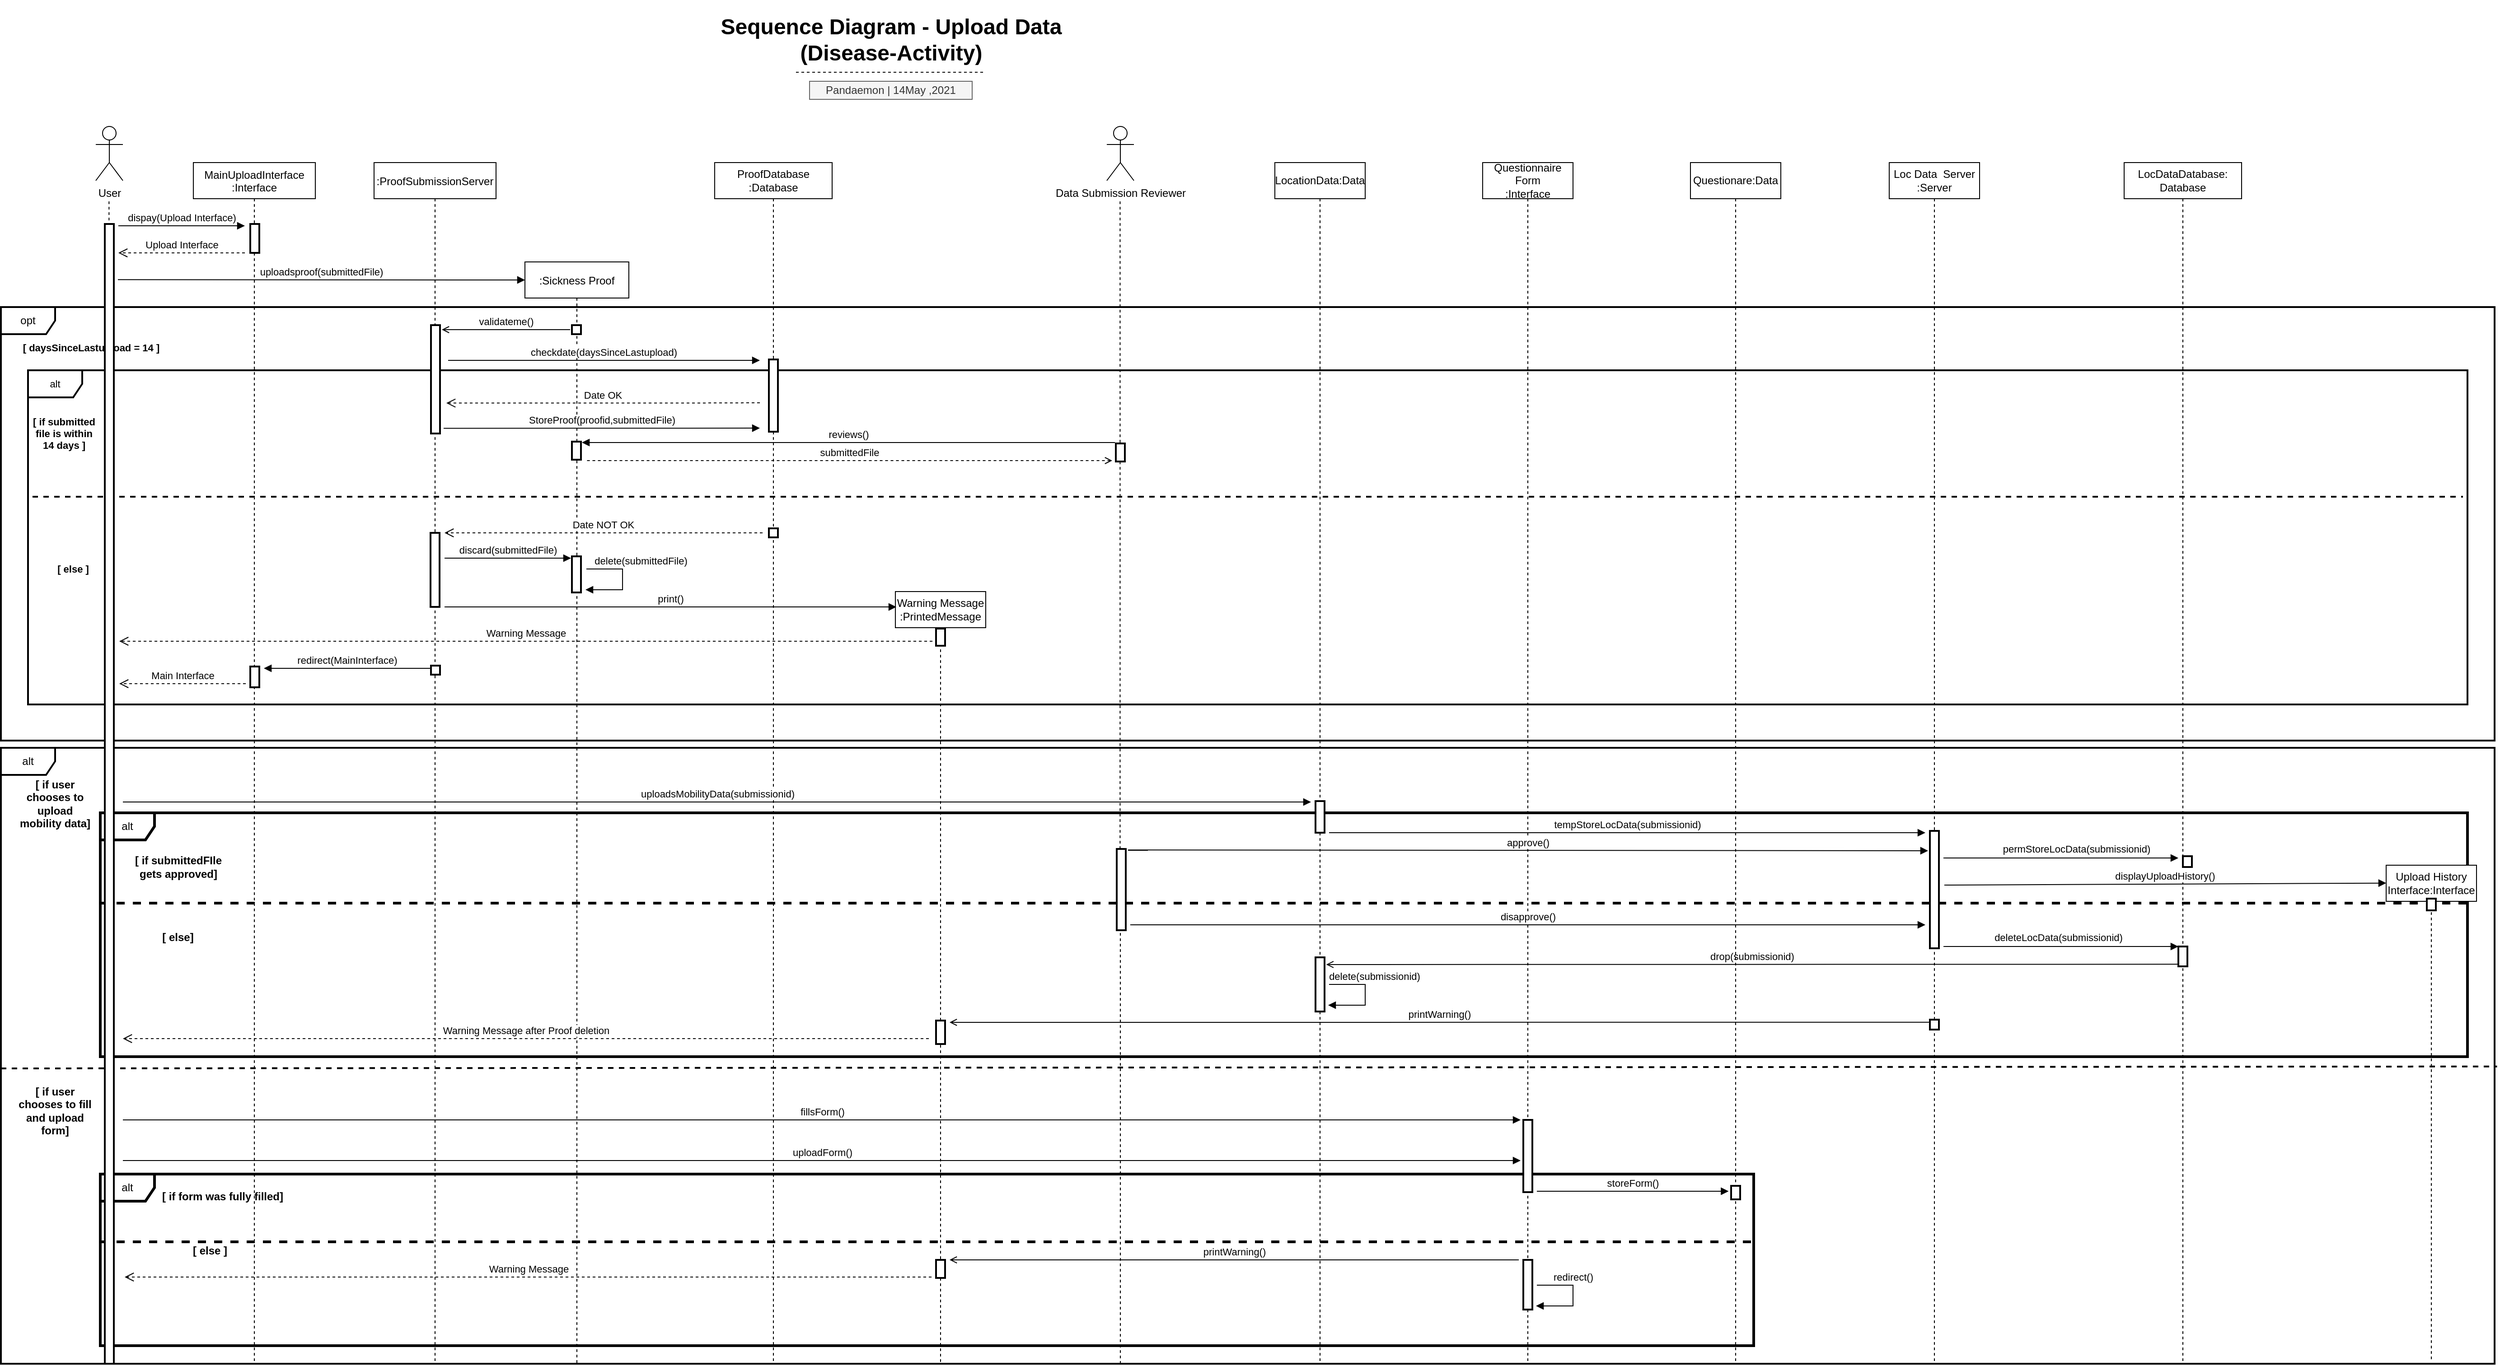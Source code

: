 <mxfile version="14.7.0" type="device"><diagram id="kgpKYQtTHZ0yAKxKKP6v" name="Page-1"><mxGraphModel dx="2912" dy="1132" grid="1" gridSize="10" guides="1" tooltips="1" connect="1" arrows="1" fold="1" page="1" pageScale="1" pageWidth="850" pageHeight="1100" math="0" shadow="0"><root><mxCell id="0"/><mxCell id="1" parent="0"/><mxCell id="XawwfjMC9c3n324ldC9J-10" value="&lt;span style=&quot;font-size: 11px ; background-color: rgb(255 , 255 , 255)&quot;&gt;permStoreLocData(submissionid&lt;/span&gt;&lt;span style=&quot;font-size: 11px ; background-color: rgb(255 , 255 , 255)&quot;&gt;)&lt;/span&gt;" style="text;html=1;strokeColor=none;fillColor=none;align=center;verticalAlign=middle;whiteSpace=wrap;rounded=0;" parent="1" vertex="1"><mxGeometry x="1590" y="940" width="295" height="40" as="geometry"/></mxCell><mxCell id="XawwfjMC9c3n324ldC9J-43" value="alt" style="shape=umlFrame;whiteSpace=wrap;html=1;strokeWidth=2;" parent="1" vertex="1"><mxGeometry x="-560" y="848" width="2760" height="682" as="geometry"/></mxCell><mxCell id="Om-rAoznsVqeF17_8Hrn-14" value="opt" style="shape=umlFrame;whiteSpace=wrap;html=1;rounded=0;gradientColor=none;strokeWidth=2;" parent="1" vertex="1"><mxGeometry x="-560" y="360" width="2760" height="480" as="geometry"/></mxCell><mxCell id="Om-rAoznsVqeF17_8Hrn-26" value="alt" style="shape=umlFrame;whiteSpace=wrap;html=1;rounded=0;fontSize=11;gradientColor=none;strokeWidth=2;" parent="1" vertex="1"><mxGeometry x="-530" y="430" width="2700" height="370" as="geometry"/></mxCell><mxCell id="XawwfjMC9c3n324ldC9J-33" value="alt" style="shape=umlFrame;whiteSpace=wrap;html=1;strokeWidth=3;" parent="1" vertex="1"><mxGeometry x="-450" y="1320" width="1830" height="190" as="geometry"/></mxCell><mxCell id="XawwfjMC9c3n324ldC9J-15" value="alt" style="shape=umlFrame;whiteSpace=wrap;html=1;strokeWidth=3;" parent="1" vertex="1"><mxGeometry x="-450" y="920" width="2620" height="270" as="geometry"/></mxCell><mxCell id="Om-rAoznsVqeF17_8Hrn-8" value="ProofDatabase&lt;br&gt;:Database" style="shape=umlLifeline;perimeter=lifelinePerimeter;whiteSpace=wrap;html=1;container=1;collapsible=0;recursiveResize=0;outlineConnect=0;labelBorderColor=none;rounded=0;" parent="1" vertex="1"><mxGeometry x="230" y="200" width="130" height="1330" as="geometry"/></mxCell><mxCell id="8zk-UXb6QNLfn9O3pxfj-10" value="" style="html=1;points=[];perimeter=orthogonalPerimeter;strokeWidth=2;" parent="Om-rAoznsVqeF17_8Hrn-8" vertex="1"><mxGeometry x="60" y="218" width="10" height="80" as="geometry"/></mxCell><mxCell id="3nuBFxr9cyL0pnOWT2aG-1" value="MainUploadInterface&#10;:Interface" style="shape=umlLifeline;perimeter=lifelinePerimeter;container=0;collapsible=0;recursiveResize=0;rounded=0;shadow=0;strokeWidth=1;" parent="1" vertex="1"><mxGeometry x="-347" y="200" width="135" height="1330" as="geometry"/></mxCell><mxCell id="3nuBFxr9cyL0pnOWT2aG-5" value=":Sickness Proof" style="shape=umlLifeline;perimeter=lifelinePerimeter;container=0;collapsible=0;recursiveResize=0;rounded=0;shadow=0;strokeWidth=1;" parent="1" vertex="1"><mxGeometry x="20" y="310" width="115" height="1220" as="geometry"/></mxCell><mxCell id="3nuBFxr9cyL0pnOWT2aG-7" value="Date OK" style="verticalAlign=bottom;endArrow=open;dashed=1;endSize=8;shadow=0;strokeWidth=1;" parent="1" edge="1"><mxGeometry relative="1" as="geometry"><mxPoint x="-67" y="466.31" as="targetPoint"/><mxPoint x="280" y="466" as="sourcePoint"/><Array as="points"><mxPoint x="183" y="466.31"/></Array></mxGeometry></mxCell><mxCell id="yswF-XRlM-i2mDEN6N3y-1" value="&lt;h1&gt;Sequence Diagram - Upload Data (Disease-Activity)&lt;/h1&gt;" style="text;html=1;strokeColor=none;fillColor=none;spacing=5;spacingTop=-20;whiteSpace=wrap;overflow=hidden;rounded=0;fontFamily=Helvetica;align=center;" parent="1" vertex="1"><mxGeometry x="178" y="30" width="495" height="120" as="geometry"/></mxCell><mxCell id="yswF-XRlM-i2mDEN6N3y-2" value="Pandaemon | 14May ,2021" style="text;html=1;strokeColor=#666666;fillColor=#f5f5f5;align=center;verticalAlign=middle;whiteSpace=wrap;rounded=0;fontFamily=Helvetica;fontStyle=0;fontColor=#333333;" parent="1" vertex="1"><mxGeometry x="335" y="110" width="180" height="20" as="geometry"/></mxCell><mxCell id="yswF-XRlM-i2mDEN6N3y-3" value="" style="endArrow=none;dashed=1;html=1;fontFamily=Helvetica;" parent="1" edge="1"><mxGeometry width="50" height="50" relative="1" as="geometry"><mxPoint x="320" y="100" as="sourcePoint"/><mxPoint x="530" y="100" as="targetPoint"/></mxGeometry></mxCell><mxCell id="yswF-XRlM-i2mDEN6N3y-4" value="User" style="shape=umlActor;verticalLabelPosition=bottom;verticalAlign=top;html=1;outlineConnect=0;" parent="1" vertex="1"><mxGeometry x="-455" y="160" width="30" height="60" as="geometry"/></mxCell><mxCell id="yswF-XRlM-i2mDEN6N3y-5" value="" style="endArrow=none;dashed=1;html=1;" parent="1" edge="1"><mxGeometry width="50" height="50" relative="1" as="geometry"><mxPoint x="-440" y="1530" as="sourcePoint"/><mxPoint x="-440.34" y="240" as="targetPoint"/></mxGeometry></mxCell><mxCell id="Om-rAoznsVqeF17_8Hrn-1" value="Questionnaire Form&lt;br&gt;:Interface" style="shape=umlLifeline;perimeter=lifelinePerimeter;whiteSpace=wrap;html=1;container=1;collapsible=0;recursiveResize=0;outlineConnect=0;" parent="1" vertex="1"><mxGeometry x="1080" y="200" width="100" height="1330" as="geometry"/></mxCell><mxCell id="8zk-UXb6QNLfn9O3pxfj-23" value="" style="html=1;points=[];perimeter=orthogonalPerimeter;strokeWidth=2;" parent="Om-rAoznsVqeF17_8Hrn-1" vertex="1"><mxGeometry x="45" y="1060" width="10" height="80" as="geometry"/></mxCell><mxCell id="8zk-UXb6QNLfn9O3pxfj-24" value="" style="html=1;points=[];perimeter=orthogonalPerimeter;strokeWidth=2;" parent="Om-rAoznsVqeF17_8Hrn-1" vertex="1"><mxGeometry x="45" y="1215" width="10" height="55" as="geometry"/></mxCell><mxCell id="Om-rAoznsVqeF17_8Hrn-3" value="Data Submission Reviewer" style="shape=umlActor;verticalLabelPosition=bottom;verticalAlign=top;html=1;outlineConnect=0;" parent="1" vertex="1"><mxGeometry x="664" y="160" width="30" height="60" as="geometry"/></mxCell><mxCell id="Om-rAoznsVqeF17_8Hrn-4" value="" style="endArrow=none;dashed=1;html=1;startArrow=none;" parent="1" source="8zk-UXb6QNLfn9O3pxfj-19" edge="1"><mxGeometry width="50" height="50" relative="1" as="geometry"><mxPoint x="679" y="1530" as="sourcePoint"/><mxPoint x="678.71" y="240" as="targetPoint"/></mxGeometry></mxCell><mxCell id="Om-rAoznsVqeF17_8Hrn-5" value="reviews()" style="html=1;verticalAlign=bottom;endArrow=block;" parent="1" edge="1"><mxGeometry width="80" relative="1" as="geometry"><mxPoint x="673" y="510" as="sourcePoint"/><mxPoint x="83" y="510" as="targetPoint"/></mxGeometry></mxCell><mxCell id="Om-rAoznsVqeF17_8Hrn-6" value="&lt;span style=&quot;font-weight: normal&quot;&gt;uploadsMobilityData(submissionid)&lt;/span&gt;" style="html=1;verticalAlign=bottom;endArrow=block;fontStyle=1" parent="1" edge="1"><mxGeometry width="80" relative="1" as="geometry"><mxPoint x="-425" y="908" as="sourcePoint"/><mxPoint x="890" y="908" as="targetPoint"/></mxGeometry></mxCell><mxCell id="Om-rAoznsVqeF17_8Hrn-7" value="Warning Message&lt;br&gt;:PrintedMessage" style="shape=umlLifeline;perimeter=lifelinePerimeter;whiteSpace=wrap;html=1;container=1;collapsible=0;recursiveResize=0;outlineConnect=0;" parent="1" vertex="1"><mxGeometry x="430" y="675" width="100" height="855" as="geometry"/></mxCell><mxCell id="8zk-UXb6QNLfn9O3pxfj-12" value="" style="html=1;points=[];perimeter=orthogonalPerimeter;strokeWidth=2;" parent="Om-rAoznsVqeF17_8Hrn-7" vertex="1"><mxGeometry x="45" y="41" width="10" height="19" as="geometry"/></mxCell><mxCell id="8zk-UXb6QNLfn9O3pxfj-13" value="" style="html=1;points=[];perimeter=orthogonalPerimeter;strokeWidth=2;" parent="Om-rAoznsVqeF17_8Hrn-7" vertex="1"><mxGeometry x="45" y="475" width="10" height="26" as="geometry"/></mxCell><mxCell id="Om-rAoznsVqeF17_8Hrn-9" value="checkdate(daysSinceLastupload)" style="verticalAlign=bottom;endArrow=block;shadow=0;strokeWidth=1;" parent="1" edge="1"><mxGeometry relative="1" as="geometry"><mxPoint x="-65" y="419" as="sourcePoint"/><mxPoint x="280" y="419" as="targetPoint"/></mxGeometry></mxCell><mxCell id="Om-rAoznsVqeF17_8Hrn-11" value=":ProofSubmissionServer" style="shape=umlLifeline;perimeter=lifelinePerimeter;container=0;collapsible=0;recursiveResize=0;rounded=0;shadow=0;strokeWidth=1;" parent="1" vertex="1"><mxGeometry x="-147" y="200" width="135" height="1330" as="geometry"/></mxCell><mxCell id="Om-rAoznsVqeF17_8Hrn-12" value="dispay(Upload Interface)" style="html=1;verticalAlign=bottom;endArrow=block;" parent="1" edge="1"><mxGeometry width="80" relative="1" as="geometry"><mxPoint x="-430" y="270" as="sourcePoint"/><mxPoint x="-290" y="270" as="targetPoint"/></mxGeometry></mxCell><mxCell id="Om-rAoznsVqeF17_8Hrn-13" value="uploadsproof(submittedFile)" style="verticalAlign=bottom;endArrow=block;shadow=0;strokeWidth=1;" parent="1" edge="1"><mxGeometry relative="1" as="geometry"><mxPoint x="-430.5" y="329.66" as="sourcePoint"/><mxPoint x="20" y="330" as="targetPoint"/></mxGeometry></mxCell><mxCell id="Om-rAoznsVqeF17_8Hrn-15" value="validateme()" style="html=1;verticalAlign=bottom;endArrow=none;endFill=0;startArrow=open;startFill=0;" parent="1" edge="1"><mxGeometry width="80" relative="1" as="geometry"><mxPoint x="-72" y="385" as="sourcePoint"/><mxPoint x="70" y="385" as="targetPoint"/></mxGeometry></mxCell><mxCell id="Om-rAoznsVqeF17_8Hrn-16" value="StoreProof(proofid,submittedFile)" style="html=1;verticalAlign=bottom;endArrow=block;" parent="1" edge="1"><mxGeometry width="80" relative="1" as="geometry"><mxPoint x="-70" y="494.31" as="sourcePoint"/><mxPoint x="280" y="494" as="targetPoint"/></mxGeometry></mxCell><mxCell id="Om-rAoznsVqeF17_8Hrn-17" value="&lt;b&gt;[&amp;nbsp;&lt;span style=&quot;font-size: 11px ; background-color: rgb(255 , 255 , 255)&quot;&gt;daysSinceLastupload = 14 ]&lt;/span&gt;&lt;/b&gt;" style="text;html=1;strokeColor=none;fillColor=none;align=center;verticalAlign=middle;whiteSpace=wrap;rounded=0;fontSize=11;" parent="1" vertex="1"><mxGeometry x="-540" y="390" width="160" height="30" as="geometry"/></mxCell><mxCell id="Om-rAoznsVqeF17_8Hrn-18" value="Date NOT OK" style="verticalAlign=bottom;endArrow=open;dashed=1;endSize=8;shadow=0;strokeWidth=1;" parent="1" edge="1"><mxGeometry relative="1" as="geometry"><mxPoint x="-68.98" y="610" as="targetPoint"/><mxPoint x="283" y="610" as="sourcePoint"/><Array as="points"><mxPoint x="181.02" y="610"/></Array></mxGeometry></mxCell><mxCell id="Om-rAoznsVqeF17_8Hrn-19" value="discard(submittedFile)" style="html=1;verticalAlign=bottom;endArrow=block;fontSize=11;" parent="1" edge="1"><mxGeometry width="80" relative="1" as="geometry"><mxPoint x="-68.98" y="638" as="sourcePoint"/><mxPoint x="71.02" y="638" as="targetPoint"/></mxGeometry></mxCell><mxCell id="Om-rAoznsVqeF17_8Hrn-20" value="print()" style="html=1;verticalAlign=bottom;endArrow=block;fontSize=11;entryX=0;entryY=0.029;entryDx=0;entryDy=0;entryPerimeter=0;" parent="1" edge="1"><mxGeometry width="80" relative="1" as="geometry"><mxPoint x="-68.98" y="692" as="sourcePoint"/><mxPoint x="431.02" y="692.01" as="targetPoint"/></mxGeometry></mxCell><mxCell id="Om-rAoznsVqeF17_8Hrn-21" value="Warning Message" style="html=1;verticalAlign=bottom;endArrow=open;endSize=8;fontSize=11;dashed=1;" parent="1" edge="1"><mxGeometry relative="1" as="geometry"><mxPoint x="471.02" y="730" as="sourcePoint"/><mxPoint x="-428.98" y="730" as="targetPoint"/></mxGeometry></mxCell><mxCell id="Om-rAoznsVqeF17_8Hrn-22" value="redirect(MainInterface)" style="html=1;verticalAlign=bottom;endArrow=block;fontSize=11;" parent="1" edge="1"><mxGeometry width="80" relative="1" as="geometry"><mxPoint x="-84.98" y="760" as="sourcePoint"/><mxPoint x="-268.98" y="760" as="targetPoint"/></mxGeometry></mxCell><mxCell id="Om-rAoznsVqeF17_8Hrn-23" value="Main Interface" style="html=1;verticalAlign=bottom;endArrow=open;dashed=1;endSize=8;fontSize=11;" parent="1" edge="1"><mxGeometry relative="1" as="geometry"><mxPoint x="-288.98" y="777" as="sourcePoint"/><mxPoint x="-428.98" y="777" as="targetPoint"/></mxGeometry></mxCell><mxCell id="Om-rAoznsVqeF17_8Hrn-24" value="Upload Interface" style="html=1;verticalAlign=bottom;endArrow=open;dashed=1;endSize=8;fontSize=11;" parent="1" edge="1"><mxGeometry relative="1" as="geometry"><mxPoint x="-290" y="300" as="sourcePoint"/><mxPoint x="-430" y="300" as="targetPoint"/></mxGeometry></mxCell><mxCell id="Om-rAoznsVqeF17_8Hrn-25" value="delete(submittedFile)" style="html=1;verticalAlign=bottom;endArrow=block;fontSize=11;rounded=0;" parent="1" edge="1"><mxGeometry x="-0.234" y="20" width="80" relative="1" as="geometry"><mxPoint x="88.02" y="650" as="sourcePoint"/><mxPoint x="87.02" y="673" as="targetPoint"/><Array as="points"><mxPoint x="128.02" y="650"/><mxPoint x="128.02" y="673"/></Array><mxPoint as="offset"/></mxGeometry></mxCell><mxCell id="Om-rAoznsVqeF17_8Hrn-28" value="" style="endArrow=none;dashed=1;html=1;fontSize=11;strokeWidth=2;" parent="1" edge="1"><mxGeometry width="50" height="50" relative="1" as="geometry"><mxPoint x="-525" y="570" as="sourcePoint"/><mxPoint x="2165" y="570" as="targetPoint"/></mxGeometry></mxCell><mxCell id="Om-rAoznsVqeF17_8Hrn-29" value="&lt;b&gt;[ if submitted file is within 14 days ]&lt;/b&gt;" style="text;html=1;strokeColor=none;fillColor=none;align=center;verticalAlign=middle;whiteSpace=wrap;rounded=0;fontSize=11;" parent="1" vertex="1"><mxGeometry x="-530" y="490" width="80" height="20" as="geometry"/></mxCell><mxCell id="Om-rAoznsVqeF17_8Hrn-30" value="&lt;b&gt;[ else ]&lt;/b&gt;" style="text;html=1;strokeColor=none;fillColor=none;align=center;verticalAlign=middle;whiteSpace=wrap;rounded=0;fontSize=11;" parent="1" vertex="1"><mxGeometry x="-520" y="640" width="80" height="20" as="geometry"/></mxCell><mxCell id="Om-rAoznsVqeF17_8Hrn-31" value="Loc Data&amp;nbsp; Server :Server" style="shape=umlLifeline;perimeter=lifelinePerimeter;whiteSpace=wrap;html=1;container=1;collapsible=0;recursiveResize=0;outlineConnect=0;" parent="1" vertex="1"><mxGeometry x="1530" y="200" width="100" height="1330" as="geometry"/></mxCell><mxCell id="8zk-UXb6QNLfn9O3pxfj-21" value="" style="html=1;points=[];perimeter=orthogonalPerimeter;strokeWidth=2;" parent="Om-rAoznsVqeF17_8Hrn-31" vertex="1"><mxGeometry x="45" y="740" width="10" height="130" as="geometry"/></mxCell><mxCell id="8zk-UXb6QNLfn9O3pxfj-29" value="" style="html=1;points=[];perimeter=orthogonalPerimeter;strokeWidth=2;" parent="Om-rAoznsVqeF17_8Hrn-31" vertex="1"><mxGeometry x="45" y="949" width="10" height="11" as="geometry"/></mxCell><mxCell id="XawwfjMC9c3n324ldC9J-1" value="LocationData:Data" style="shape=umlLifeline;perimeter=lifelinePerimeter;whiteSpace=wrap;html=1;container=1;collapsible=0;recursiveResize=0;outlineConnect=0;" parent="1" vertex="1"><mxGeometry x="850" y="200" width="100" height="1330" as="geometry"/></mxCell><mxCell id="XawwfjMC9c3n324ldC9J-40" value="tempStoreLocData(submissionid)" style="html=1;verticalAlign=bottom;endArrow=block;strokeWidth=1;" parent="XawwfjMC9c3n324ldC9J-1" edge="1"><mxGeometry width="80" relative="1" as="geometry"><mxPoint x="60" y="742" as="sourcePoint"/><mxPoint x="720" y="742" as="targetPoint"/></mxGeometry></mxCell><mxCell id="8zk-UXb6QNLfn9O3pxfj-22" value="" style="html=1;points=[];perimeter=orthogonalPerimeter;strokeWidth=2;" parent="XawwfjMC9c3n324ldC9J-1" vertex="1"><mxGeometry x="45" y="880" width="10" height="60" as="geometry"/></mxCell><mxCell id="XawwfjMC9c3n324ldC9J-5" value="submittedFile" style="html=1;verticalAlign=bottom;endArrow=none;dashed=1;endSize=8;strokeWidth=1;endFill=0;startArrow=open;startFill=0;" parent="1" edge="1"><mxGeometry relative="1" as="geometry"><mxPoint x="670" y="530" as="sourcePoint"/><mxPoint x="88" y="530" as="targetPoint"/></mxGeometry></mxCell><mxCell id="XawwfjMC9c3n324ldC9J-6" value="&lt;b&gt;[ if submittedFIle gets approved]&lt;/b&gt;" style="text;html=1;strokeColor=none;fillColor=none;align=center;verticalAlign=middle;whiteSpace=wrap;rounded=0;" parent="1" vertex="1"><mxGeometry x="-415" y="960" width="102.5" height="40" as="geometry"/></mxCell><mxCell id="XawwfjMC9c3n324ldC9J-7" value="&lt;b&gt;[ else]&lt;/b&gt;" style="text;html=1;strokeColor=none;fillColor=none;align=center;verticalAlign=middle;whiteSpace=wrap;rounded=0;" parent="1" vertex="1"><mxGeometry x="-383.75" y="1048" width="40" height="20" as="geometry"/></mxCell><mxCell id="XawwfjMC9c3n324ldC9J-8" value="approve()" style="html=1;verticalAlign=bottom;endArrow=none;endFill=0;startArrow=block;startFill=1;entryX=0.95;entryY=0.019;entryDx=0;entryDy=0;entryPerimeter=0;" parent="1" edge="1"><mxGeometry width="80" relative="1" as="geometry"><mxPoint x="1573" y="962" as="sourcePoint"/><mxPoint x="687.5" y="961.14" as="targetPoint"/></mxGeometry></mxCell><mxCell id="XawwfjMC9c3n324ldC9J-9" value="" style="html=1;verticalAlign=bottom;endArrow=none;strokeWidth=1;endFill=0;startArrow=block;startFill=1;" parent="1" edge="1"><mxGeometry x="0.222" y="-20" width="80" relative="1" as="geometry"><mxPoint x="1850" y="970" as="sourcePoint"/><mxPoint x="1590" y="970" as="targetPoint"/><mxPoint as="offset"/></mxGeometry></mxCell><mxCell id="XawwfjMC9c3n324ldC9J-11" value="disapprove()" style="html=1;verticalAlign=bottom;endArrow=block;" parent="1" edge="1"><mxGeometry width="80" relative="1" as="geometry"><mxPoint x="690" y="1044" as="sourcePoint"/><mxPoint x="1570" y="1044" as="targetPoint"/></mxGeometry></mxCell><mxCell id="XawwfjMC9c3n324ldC9J-12" value="&lt;span style=&quot;font-size: 11px ; background-color: rgb(255 , 255 , 255)&quot;&gt;deleteLocData(submissionid)&lt;/span&gt;" style="text;html=1;strokeColor=none;fillColor=none;align=center;verticalAlign=middle;whiteSpace=wrap;rounded=0;" parent="1" vertex="1"><mxGeometry x="1570" y="1038" width="295" height="40" as="geometry"/></mxCell><mxCell id="XawwfjMC9c3n324ldC9J-13" value="" style="html=1;verticalAlign=bottom;endArrow=block;strokeWidth=1;exitX=0.068;exitY=0.75;exitDx=0;exitDy=0;exitPerimeter=0;" parent="1" source="XawwfjMC9c3n324ldC9J-12" edge="1"><mxGeometry x="0.222" y="-20" width="80" relative="1" as="geometry"><mxPoint x="1598" y="1068" as="sourcePoint"/><mxPoint x="1850" y="1068" as="targetPoint"/><mxPoint as="offset"/></mxGeometry></mxCell><mxCell id="XawwfjMC9c3n324ldC9J-14" value="Warning Message after Proof deletion" style="html=1;verticalAlign=bottom;endArrow=open;dashed=1;endSize=8;strokeWidth=1;" parent="1" edge="1"><mxGeometry relative="1" as="geometry"><mxPoint x="467" y="1170" as="sourcePoint"/><mxPoint x="-425" y="1170" as="targetPoint"/></mxGeometry></mxCell><mxCell id="XawwfjMC9c3n324ldC9J-16" value="" style="endArrow=none;dashed=1;html=1;strokeWidth=3;" parent="1" edge="1"><mxGeometry width="50" height="50" relative="1" as="geometry"><mxPoint x="-450" y="1020" as="sourcePoint"/><mxPoint x="2170" y="1020" as="targetPoint"/></mxGeometry></mxCell><mxCell id="XawwfjMC9c3n324ldC9J-18" value="drop(submissionid)" style="html=1;verticalAlign=bottom;endArrow=none;fontSize=11;endFill=0;startArrow=open;startFill=0;exitX=1.184;exitY=0.133;exitDx=0;exitDy=0;exitPerimeter=0;entryX=-0.078;entryY=0.894;entryDx=0;entryDy=0;entryPerimeter=0;" parent="1" source="8zk-UXb6QNLfn9O3pxfj-22" target="8zk-UXb6QNLfn9O3pxfj-25" edge="1"><mxGeometry width="80" relative="1" as="geometry"><mxPoint x="920" y="1088" as="sourcePoint"/><mxPoint x="1840" y="1088" as="targetPoint"/></mxGeometry></mxCell><mxCell id="XawwfjMC9c3n324ldC9J-19" value="delete(submissionid)" style="html=1;verticalAlign=bottom;endArrow=block;fontSize=11;rounded=0;" parent="1" edge="1"><mxGeometry x="-0.231" y="10" width="80" relative="1" as="geometry"><mxPoint x="910" y="1110" as="sourcePoint"/><mxPoint x="909" y="1133" as="targetPoint"/><Array as="points"><mxPoint x="950" y="1110"/><mxPoint x="950" y="1133"/></Array><mxPoint as="offset"/></mxGeometry></mxCell><mxCell id="XawwfjMC9c3n324ldC9J-20" value="[ if user chooses to upload mobility data]" style="text;html=1;strokeColor=none;fillColor=none;align=center;verticalAlign=middle;whiteSpace=wrap;rounded=0;fontStyle=1" parent="1" vertex="1"><mxGeometry x="-545" y="890" width="90" height="40" as="geometry"/></mxCell><mxCell id="XawwfjMC9c3n324ldC9J-21" value="[ if user chooses to fill and upload form]" style="text;html=1;strokeColor=none;fillColor=none;align=center;verticalAlign=middle;whiteSpace=wrap;rounded=0;fontStyle=1" parent="1" vertex="1"><mxGeometry x="-545" y="1230" width="90" height="40" as="geometry"/></mxCell><mxCell id="XawwfjMC9c3n324ldC9J-22" value="fillsForm()" style="html=1;verticalAlign=bottom;endArrow=block;" parent="1" edge="1"><mxGeometry width="80" relative="1" as="geometry"><mxPoint x="-425" y="1260" as="sourcePoint"/><mxPoint x="1122" y="1260" as="targetPoint"/></mxGeometry></mxCell><mxCell id="XawwfjMC9c3n324ldC9J-24" value="&lt;b&gt;[ if form was fully filled]&lt;/b&gt;" style="text;html=1;align=center;verticalAlign=middle;resizable=0;points=[];autosize=1;strokeColor=none;" parent="1" vertex="1"><mxGeometry x="-390" y="1335" width="150" height="20" as="geometry"/></mxCell><mxCell id="XawwfjMC9c3n324ldC9J-25" value="Questionare:Data" style="shape=umlLifeline;perimeter=lifelinePerimeter;whiteSpace=wrap;html=1;container=1;collapsible=0;recursiveResize=0;outlineConnect=0;" parent="1" vertex="1"><mxGeometry x="1310" y="200" width="100" height="1330" as="geometry"/></mxCell><mxCell id="8zk-UXb6QNLfn9O3pxfj-28" value="" style="html=1;points=[];perimeter=orthogonalPerimeter;strokeWidth=2;" parent="XawwfjMC9c3n324ldC9J-25" vertex="1"><mxGeometry x="45" y="1133" width="10" height="15" as="geometry"/></mxCell><mxCell id="XawwfjMC9c3n324ldC9J-28" value="&lt;span style=&quot;font-weight: normal&quot;&gt;uploadForm()&lt;/span&gt;" style="html=1;verticalAlign=bottom;endArrow=block;fontStyle=1" parent="1" edge="1"><mxGeometry width="80" relative="1" as="geometry"><mxPoint x="-425" y="1305" as="sourcePoint"/><mxPoint x="1122.0" y="1305" as="targetPoint"/></mxGeometry></mxCell><mxCell id="XawwfjMC9c3n324ldC9J-29" value="&lt;b&gt;[ else ]&lt;/b&gt;" style="text;html=1;align=center;verticalAlign=middle;resizable=0;points=[];autosize=1;strokeColor=none;" parent="1" vertex="1"><mxGeometry x="-353.75" y="1395" width="50" height="20" as="geometry"/></mxCell><mxCell id="XawwfjMC9c3n324ldC9J-30" value="storeForm()" style="html=1;verticalAlign=bottom;endArrow=block;strokeWidth=1;entryX=-0.28;entryY=0.4;entryDx=0;entryDy=0;entryPerimeter=0;" parent="1" target="8zk-UXb6QNLfn9O3pxfj-28" edge="1"><mxGeometry width="80" relative="1" as="geometry"><mxPoint x="1140" y="1339" as="sourcePoint"/><mxPoint x="1340" y="1339" as="targetPoint"/></mxGeometry></mxCell><mxCell id="XawwfjMC9c3n324ldC9J-31" value="Warning Message" style="html=1;verticalAlign=bottom;endArrow=open;endSize=8;fontSize=11;dashed=1;" parent="1" edge="1"><mxGeometry relative="1" as="geometry"><mxPoint x="470" y="1434" as="sourcePoint"/><mxPoint x="-423" y="1434" as="targetPoint"/></mxGeometry></mxCell><mxCell id="XawwfjMC9c3n324ldC9J-32" value="redirect()" style="html=1;verticalAlign=bottom;endArrow=block;fontSize=11;rounded=0;" parent="1" edge="1"><mxGeometry x="-0.231" width="80" relative="1" as="geometry"><mxPoint x="1140" y="1443" as="sourcePoint"/><mxPoint x="1139" y="1466" as="targetPoint"/><Array as="points"><mxPoint x="1180" y="1443"/><mxPoint x="1180" y="1466"/></Array><mxPoint as="offset"/></mxGeometry></mxCell><mxCell id="XawwfjMC9c3n324ldC9J-35" value="" style="endArrow=none;dashed=1;html=1;strokeWidth=3;" parent="1" edge="1"><mxGeometry width="50" height="50" relative="1" as="geometry"><mxPoint x="-450" y="1395" as="sourcePoint"/><mxPoint x="1380" y="1395" as="targetPoint"/></mxGeometry></mxCell><mxCell id="XawwfjMC9c3n324ldC9J-36" value="Upload History Interface:Interface" style="shape=umlLifeline;perimeter=lifelinePerimeter;whiteSpace=wrap;html=1;container=1;collapsible=0;recursiveResize=0;outlineConnect=0;" parent="1" vertex="1"><mxGeometry x="2080" y="978" width="100" height="550" as="geometry"/></mxCell><mxCell id="8zk-UXb6QNLfn9O3pxfj-31" value="" style="html=1;points=[];perimeter=orthogonalPerimeter;strokeWidth=2;" parent="XawwfjMC9c3n324ldC9J-36" vertex="1"><mxGeometry x="45" y="37" width="10" height="13" as="geometry"/></mxCell><mxCell id="XawwfjMC9c3n324ldC9J-37" value="printWarning()" style="html=1;verticalAlign=bottom;endArrow=none;fontSize=11;endFill=0;startArrow=open;startFill=0;" parent="1" edge="1"><mxGeometry width="80" relative="1" as="geometry"><mxPoint x="490" y="1415" as="sourcePoint"/><mxPoint x="1120" y="1415" as="targetPoint"/></mxGeometry></mxCell><mxCell id="XawwfjMC9c3n324ldC9J-39" value="LocDataDatabase:&lt;br&gt;Database" style="shape=umlLifeline;perimeter=lifelinePerimeter;whiteSpace=wrap;html=1;container=1;collapsible=0;recursiveResize=0;outlineConnect=0;labelBorderColor=none;rounded=0;" parent="1" vertex="1"><mxGeometry x="1790" y="200" width="130" height="1330" as="geometry"/></mxCell><mxCell id="8zk-UXb6QNLfn9O3pxfj-25" value="" style="html=1;points=[];perimeter=orthogonalPerimeter;strokeWidth=2;" parent="XawwfjMC9c3n324ldC9J-39" vertex="1"><mxGeometry x="60" y="868" width="10" height="22" as="geometry"/></mxCell><mxCell id="XawwfjMC9c3n324ldC9J-42" value="printWarning()" style="html=1;verticalAlign=bottom;endArrow=none;fontSize=11;endFill=0;startArrow=open;startFill=0;entryX=-0.105;entryY=0.262;entryDx=0;entryDy=0;entryPerimeter=0;" parent="1" target="8zk-UXb6QNLfn9O3pxfj-29" edge="1"><mxGeometry width="80" relative="1" as="geometry"><mxPoint x="490" y="1152" as="sourcePoint"/><mxPoint x="1570" y="1152" as="targetPoint"/></mxGeometry></mxCell><mxCell id="XawwfjMC9c3n324ldC9J-44" value="" style="endArrow=none;dashed=1;html=1;strokeWidth=2;entryX=1.001;entryY=0.513;entryDx=0;entryDy=0;entryPerimeter=0;" parent="1" edge="1"><mxGeometry width="50" height="50" relative="1" as="geometry"><mxPoint x="-560" y="1203" as="sourcePoint"/><mxPoint x="2202.76" y="1200.866" as="targetPoint"/></mxGeometry></mxCell><mxCell id="8zk-UXb6QNLfn9O3pxfj-1" value="" style="html=1;points=[];perimeter=orthogonalPerimeter;strokeWidth=2;" parent="1" vertex="1"><mxGeometry x="-445" y="268" width="10" height="1262" as="geometry"/></mxCell><mxCell id="8zk-UXb6QNLfn9O3pxfj-2" value="" style="html=1;points=[];perimeter=orthogonalPerimeter;strokeWidth=2;" parent="1" vertex="1"><mxGeometry x="-284" y="268" width="10" height="32" as="geometry"/></mxCell><mxCell id="8zk-UXb6QNLfn9O3pxfj-3" value="" style="html=1;points=[];perimeter=orthogonalPerimeter;strokeWidth=2;" parent="1" vertex="1"><mxGeometry x="-284" y="758" width="10" height="23" as="geometry"/></mxCell><mxCell id="8zk-UXb6QNLfn9O3pxfj-4" value="" style="html=1;points=[];perimeter=orthogonalPerimeter;strokeWidth=2;" parent="1" vertex="1"><mxGeometry x="-84" y="380" width="10" height="120" as="geometry"/></mxCell><mxCell id="8zk-UXb6QNLfn9O3pxfj-5" value="" style="html=1;points=[];perimeter=orthogonalPerimeter;strokeWidth=2;" parent="1" vertex="1"><mxGeometry x="-84.5" y="610" width="10" height="82" as="geometry"/></mxCell><mxCell id="8zk-UXb6QNLfn9O3pxfj-6" value="" style="html=1;points=[];perimeter=orthogonalPerimeter;strokeWidth=2;" parent="1" vertex="1"><mxGeometry x="72" y="380" width="10" height="10" as="geometry"/></mxCell><mxCell id="8zk-UXb6QNLfn9O3pxfj-7" value="" style="html=1;points=[];perimeter=orthogonalPerimeter;strokeWidth=2;" parent="1" vertex="1"><mxGeometry x="72" y="509" width="10" height="20" as="geometry"/></mxCell><mxCell id="8zk-UXb6QNLfn9O3pxfj-8" value="" style="html=1;points=[];perimeter=orthogonalPerimeter;strokeWidth=2;" parent="1" vertex="1"><mxGeometry x="72" y="636" width="10" height="40" as="geometry"/></mxCell><mxCell id="8zk-UXb6QNLfn9O3pxfj-9" value="" style="html=1;points=[];perimeter=orthogonalPerimeter;strokeWidth=2;" parent="1" vertex="1"><mxGeometry x="-84" y="757" width="10" height="10" as="geometry"/></mxCell><mxCell id="8zk-UXb6QNLfn9O3pxfj-11" value="" style="html=1;points=[];perimeter=orthogonalPerimeter;strokeWidth=2;" parent="1" vertex="1"><mxGeometry x="290" y="605" width="10" height="10" as="geometry"/></mxCell><mxCell id="8zk-UXb6QNLfn9O3pxfj-14" value="" style="html=1;points=[];perimeter=orthogonalPerimeter;strokeWidth=2;" parent="1" vertex="1"><mxGeometry x="475" y="1415" width="10" height="20" as="geometry"/></mxCell><mxCell id="8zk-UXb6QNLfn9O3pxfj-15" value="" style="html=1;points=[];perimeter=orthogonalPerimeter;strokeWidth=2;" parent="1" vertex="1"><mxGeometry x="674" y="511" width="10" height="20" as="geometry"/></mxCell><mxCell id="8zk-UXb6QNLfn9O3pxfj-16" value="" style="html=1;points=[];perimeter=orthogonalPerimeter;strokeWidth=2;" parent="1" vertex="1"><mxGeometry x="895" y="907" width="10" height="35" as="geometry"/></mxCell><mxCell id="8zk-UXb6QNLfn9O3pxfj-19" value="" style="html=1;points=[];perimeter=orthogonalPerimeter;strokeWidth=2;" parent="1" vertex="1"><mxGeometry x="675" y="960" width="10" height="90" as="geometry"/></mxCell><mxCell id="8zk-UXb6QNLfn9O3pxfj-20" value="" style="endArrow=none;dashed=1;html=1;" parent="1" target="8zk-UXb6QNLfn9O3pxfj-19" edge="1"><mxGeometry width="50" height="50" relative="1" as="geometry"><mxPoint x="679" y="1530" as="sourcePoint"/><mxPoint x="678.71" y="240" as="targetPoint"/></mxGeometry></mxCell><mxCell id="XawwfjMC9c3n324ldC9J-38" value="displayUploadHistory()" style="html=1;verticalAlign=bottom;endArrow=block;strokeWidth=1;entryX=0;entryY=0.036;entryDx=0;entryDy=0;entryPerimeter=0;" parent="1" target="XawwfjMC9c3n324ldC9J-36" edge="1"><mxGeometry width="80" relative="1" as="geometry"><mxPoint x="1591" y="1000" as="sourcePoint"/><mxPoint x="2060" y="1000" as="targetPoint"/></mxGeometry></mxCell><mxCell id="8zk-UXb6QNLfn9O3pxfj-30" value="" style="html=1;points=[];perimeter=orthogonalPerimeter;strokeWidth=2;" parent="1" vertex="1"><mxGeometry x="1855" y="968" width="10" height="12" as="geometry"/></mxCell></root></mxGraphModel></diagram></mxfile>